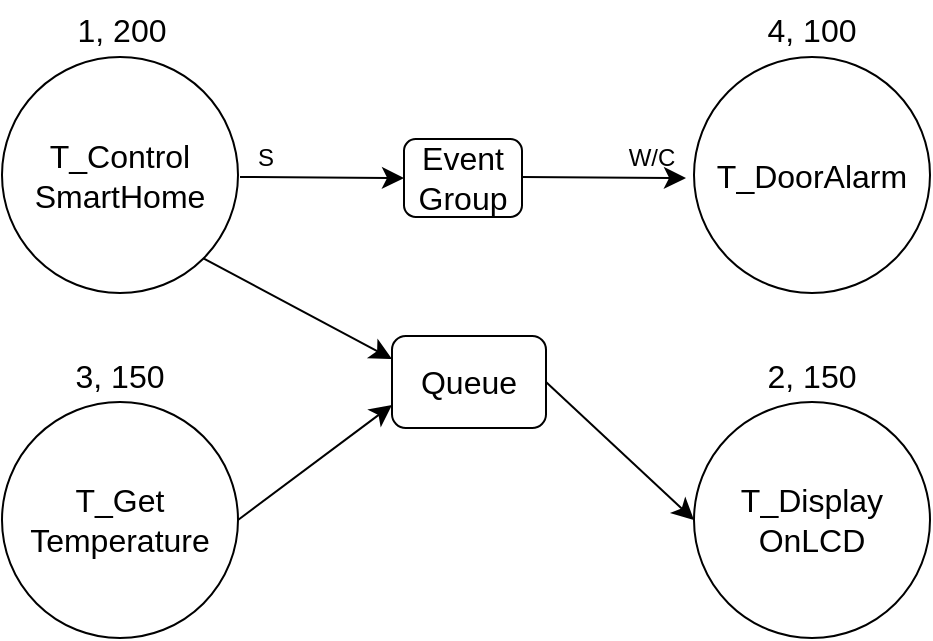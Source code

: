 <mxfile version="21.1.2" type="device">
  <diagram name="Page-1" id="HKTmlFchBCQ5MuFEzkZp">
    <mxGraphModel dx="1436" dy="1456" grid="0" gridSize="10" guides="1" tooltips="1" connect="1" arrows="1" fold="1" page="0" pageScale="1" pageWidth="850" pageHeight="1100" math="0" shadow="0">
      <root>
        <mxCell id="0" />
        <mxCell id="1" parent="0" />
        <mxCell id="t8j1Wkd1UCfLzTrnVYoM-20" value="T_Control&lt;br&gt;SmartHome" style="ellipse;whiteSpace=wrap;html=1;aspect=fixed;fontSize=16;" parent="1" vertex="1">
          <mxGeometry x="-62" y="-573.5" width="118" height="118" as="geometry" />
        </mxCell>
        <mxCell id="t8j1Wkd1UCfLzTrnVYoM-21" value="T_DoorAlarm" style="ellipse;whiteSpace=wrap;html=1;aspect=fixed;fontSize=16;" parent="1" vertex="1">
          <mxGeometry x="284" y="-573.5" width="118" height="118" as="geometry" />
        </mxCell>
        <mxCell id="IBDCvPW-262RKnuBEFso-1" style="edgeStyle=none;curved=1;rounded=0;orthogonalLoop=1;jettySize=auto;html=1;entryX=0;entryY=0.75;entryDx=0;entryDy=0;fontSize=12;startSize=8;endSize=8;exitX=1;exitY=0.5;exitDx=0;exitDy=0;" parent="1" source="t8j1Wkd1UCfLzTrnVYoM-22" target="oWu9nMuddY9Btnkcj6wi-4" edge="1">
          <mxGeometry relative="1" as="geometry" />
        </mxCell>
        <mxCell id="t8j1Wkd1UCfLzTrnVYoM-22" value="T_Get&lt;br&gt;Temperature" style="ellipse;whiteSpace=wrap;html=1;aspect=fixed;fontSize=16;" parent="1" vertex="1">
          <mxGeometry x="-62" y="-401" width="118" height="118" as="geometry" />
        </mxCell>
        <mxCell id="t8j1Wkd1UCfLzTrnVYoM-23" value="T_Display OnLCD" style="ellipse;whiteSpace=wrap;html=1;aspect=fixed;fontSize=16;" parent="1" vertex="1">
          <mxGeometry x="284" y="-401" width="118" height="118" as="geometry" />
        </mxCell>
        <mxCell id="t8j1Wkd1UCfLzTrnVYoM-24" value="Event&lt;br&gt;Group" style="rounded=1;whiteSpace=wrap;html=1;fontSize=16;" parent="1" vertex="1">
          <mxGeometry x="139" y="-532.5" width="59" height="39" as="geometry" />
        </mxCell>
        <mxCell id="t8j1Wkd1UCfLzTrnVYoM-26" value="&lt;font style=&quot;font-size: 12px;&quot;&gt;S&lt;/font&gt;" style="text;html=1;strokeColor=none;fillColor=none;align=center;verticalAlign=middle;whiteSpace=wrap;rounded=0;fontSize=16;" parent="1" vertex="1">
          <mxGeometry x="40" y="-540.5" width="60" height="30" as="geometry" />
        </mxCell>
        <mxCell id="t8j1Wkd1UCfLzTrnVYoM-27" value="" style="endArrow=classic;html=1;rounded=0;fontSize=12;startSize=8;endSize=8;curved=1;exitX=1;exitY=0.5;exitDx=0;exitDy=0;" parent="1" edge="1">
          <mxGeometry width="50" height="50" relative="1" as="geometry">
            <mxPoint x="198" y="-513.5" as="sourcePoint" />
            <mxPoint x="280" y="-513" as="targetPoint" />
          </mxGeometry>
        </mxCell>
        <mxCell id="t8j1Wkd1UCfLzTrnVYoM-28" value="&lt;font style=&quot;font-size: 12px;&quot;&gt;W/C&lt;/font&gt;" style="text;html=1;strokeColor=none;fillColor=none;align=center;verticalAlign=middle;whiteSpace=wrap;rounded=0;fontSize=16;" parent="1" vertex="1">
          <mxGeometry x="233" y="-540.5" width="60" height="30" as="geometry" />
        </mxCell>
        <mxCell id="t8j1Wkd1UCfLzTrnVYoM-29" value="4, 100" style="text;html=1;strokeColor=none;fillColor=none;align=center;verticalAlign=middle;whiteSpace=wrap;rounded=0;fontSize=16;" parent="1" vertex="1">
          <mxGeometry x="313" y="-602" width="60" height="30" as="geometry" />
        </mxCell>
        <mxCell id="t8j1Wkd1UCfLzTrnVYoM-30" value="1, 200" style="text;html=1;strokeColor=none;fillColor=none;align=center;verticalAlign=middle;whiteSpace=wrap;rounded=0;fontSize=16;" parent="1" vertex="1">
          <mxGeometry x="-32" y="-602" width="60" height="30" as="geometry" />
        </mxCell>
        <mxCell id="t8j1Wkd1UCfLzTrnVYoM-31" value="3, 150" style="text;html=1;strokeColor=none;fillColor=none;align=center;verticalAlign=middle;whiteSpace=wrap;rounded=0;fontSize=16;" parent="1" vertex="1">
          <mxGeometry x="-33" y="-429" width="60" height="30" as="geometry" />
        </mxCell>
        <mxCell id="t8j1Wkd1UCfLzTrnVYoM-32" value="2, 150" style="text;html=1;strokeColor=none;fillColor=none;align=center;verticalAlign=middle;whiteSpace=wrap;rounded=0;fontSize=16;" parent="1" vertex="1">
          <mxGeometry x="313" y="-429" width="60" height="30" as="geometry" />
        </mxCell>
        <mxCell id="oWu9nMuddY9Btnkcj6wi-1" value="" style="endArrow=classic;html=1;rounded=0;fontSize=12;startSize=8;endSize=8;curved=1;exitX=1;exitY=0.5;exitDx=0;exitDy=0;" parent="1" edge="1">
          <mxGeometry width="50" height="50" relative="1" as="geometry">
            <mxPoint x="57" y="-513.5" as="sourcePoint" />
            <mxPoint x="139" y="-513" as="targetPoint" />
          </mxGeometry>
        </mxCell>
        <mxCell id="oWu9nMuddY9Btnkcj6wi-3" value="" style="endArrow=classic;html=1;rounded=0;fontSize=12;startSize=8;endSize=8;curved=1;exitX=1;exitY=0.5;exitDx=0;exitDy=0;startArrow=none;entryX=0;entryY=0.5;entryDx=0;entryDy=0;" parent="1" source="oWu9nMuddY9Btnkcj6wi-4" target="t8j1Wkd1UCfLzTrnVYoM-23" edge="1">
          <mxGeometry width="50" height="50" relative="1" as="geometry">
            <mxPoint x="137" y="-430" as="sourcePoint" />
            <mxPoint x="187" y="-480" as="targetPoint" />
          </mxGeometry>
        </mxCell>
        <mxCell id="oWu9nMuddY9Btnkcj6wi-4" value="Queue" style="rounded=1;whiteSpace=wrap;html=1;fontSize=16;" parent="1" vertex="1">
          <mxGeometry x="133" y="-434" width="77" height="46" as="geometry" />
        </mxCell>
        <mxCell id="IBDCvPW-262RKnuBEFso-2" value="" style="endArrow=classic;html=1;rounded=0;fontSize=12;startSize=8;endSize=8;curved=1;exitX=1;exitY=1;exitDx=0;exitDy=0;entryX=0;entryY=0.25;entryDx=0;entryDy=0;" parent="1" source="t8j1Wkd1UCfLzTrnVYoM-20" target="oWu9nMuddY9Btnkcj6wi-4" edge="1">
          <mxGeometry width="50" height="50" relative="1" as="geometry">
            <mxPoint x="142" y="-457" as="sourcePoint" />
            <mxPoint x="192" y="-507" as="targetPoint" />
          </mxGeometry>
        </mxCell>
      </root>
    </mxGraphModel>
  </diagram>
</mxfile>
